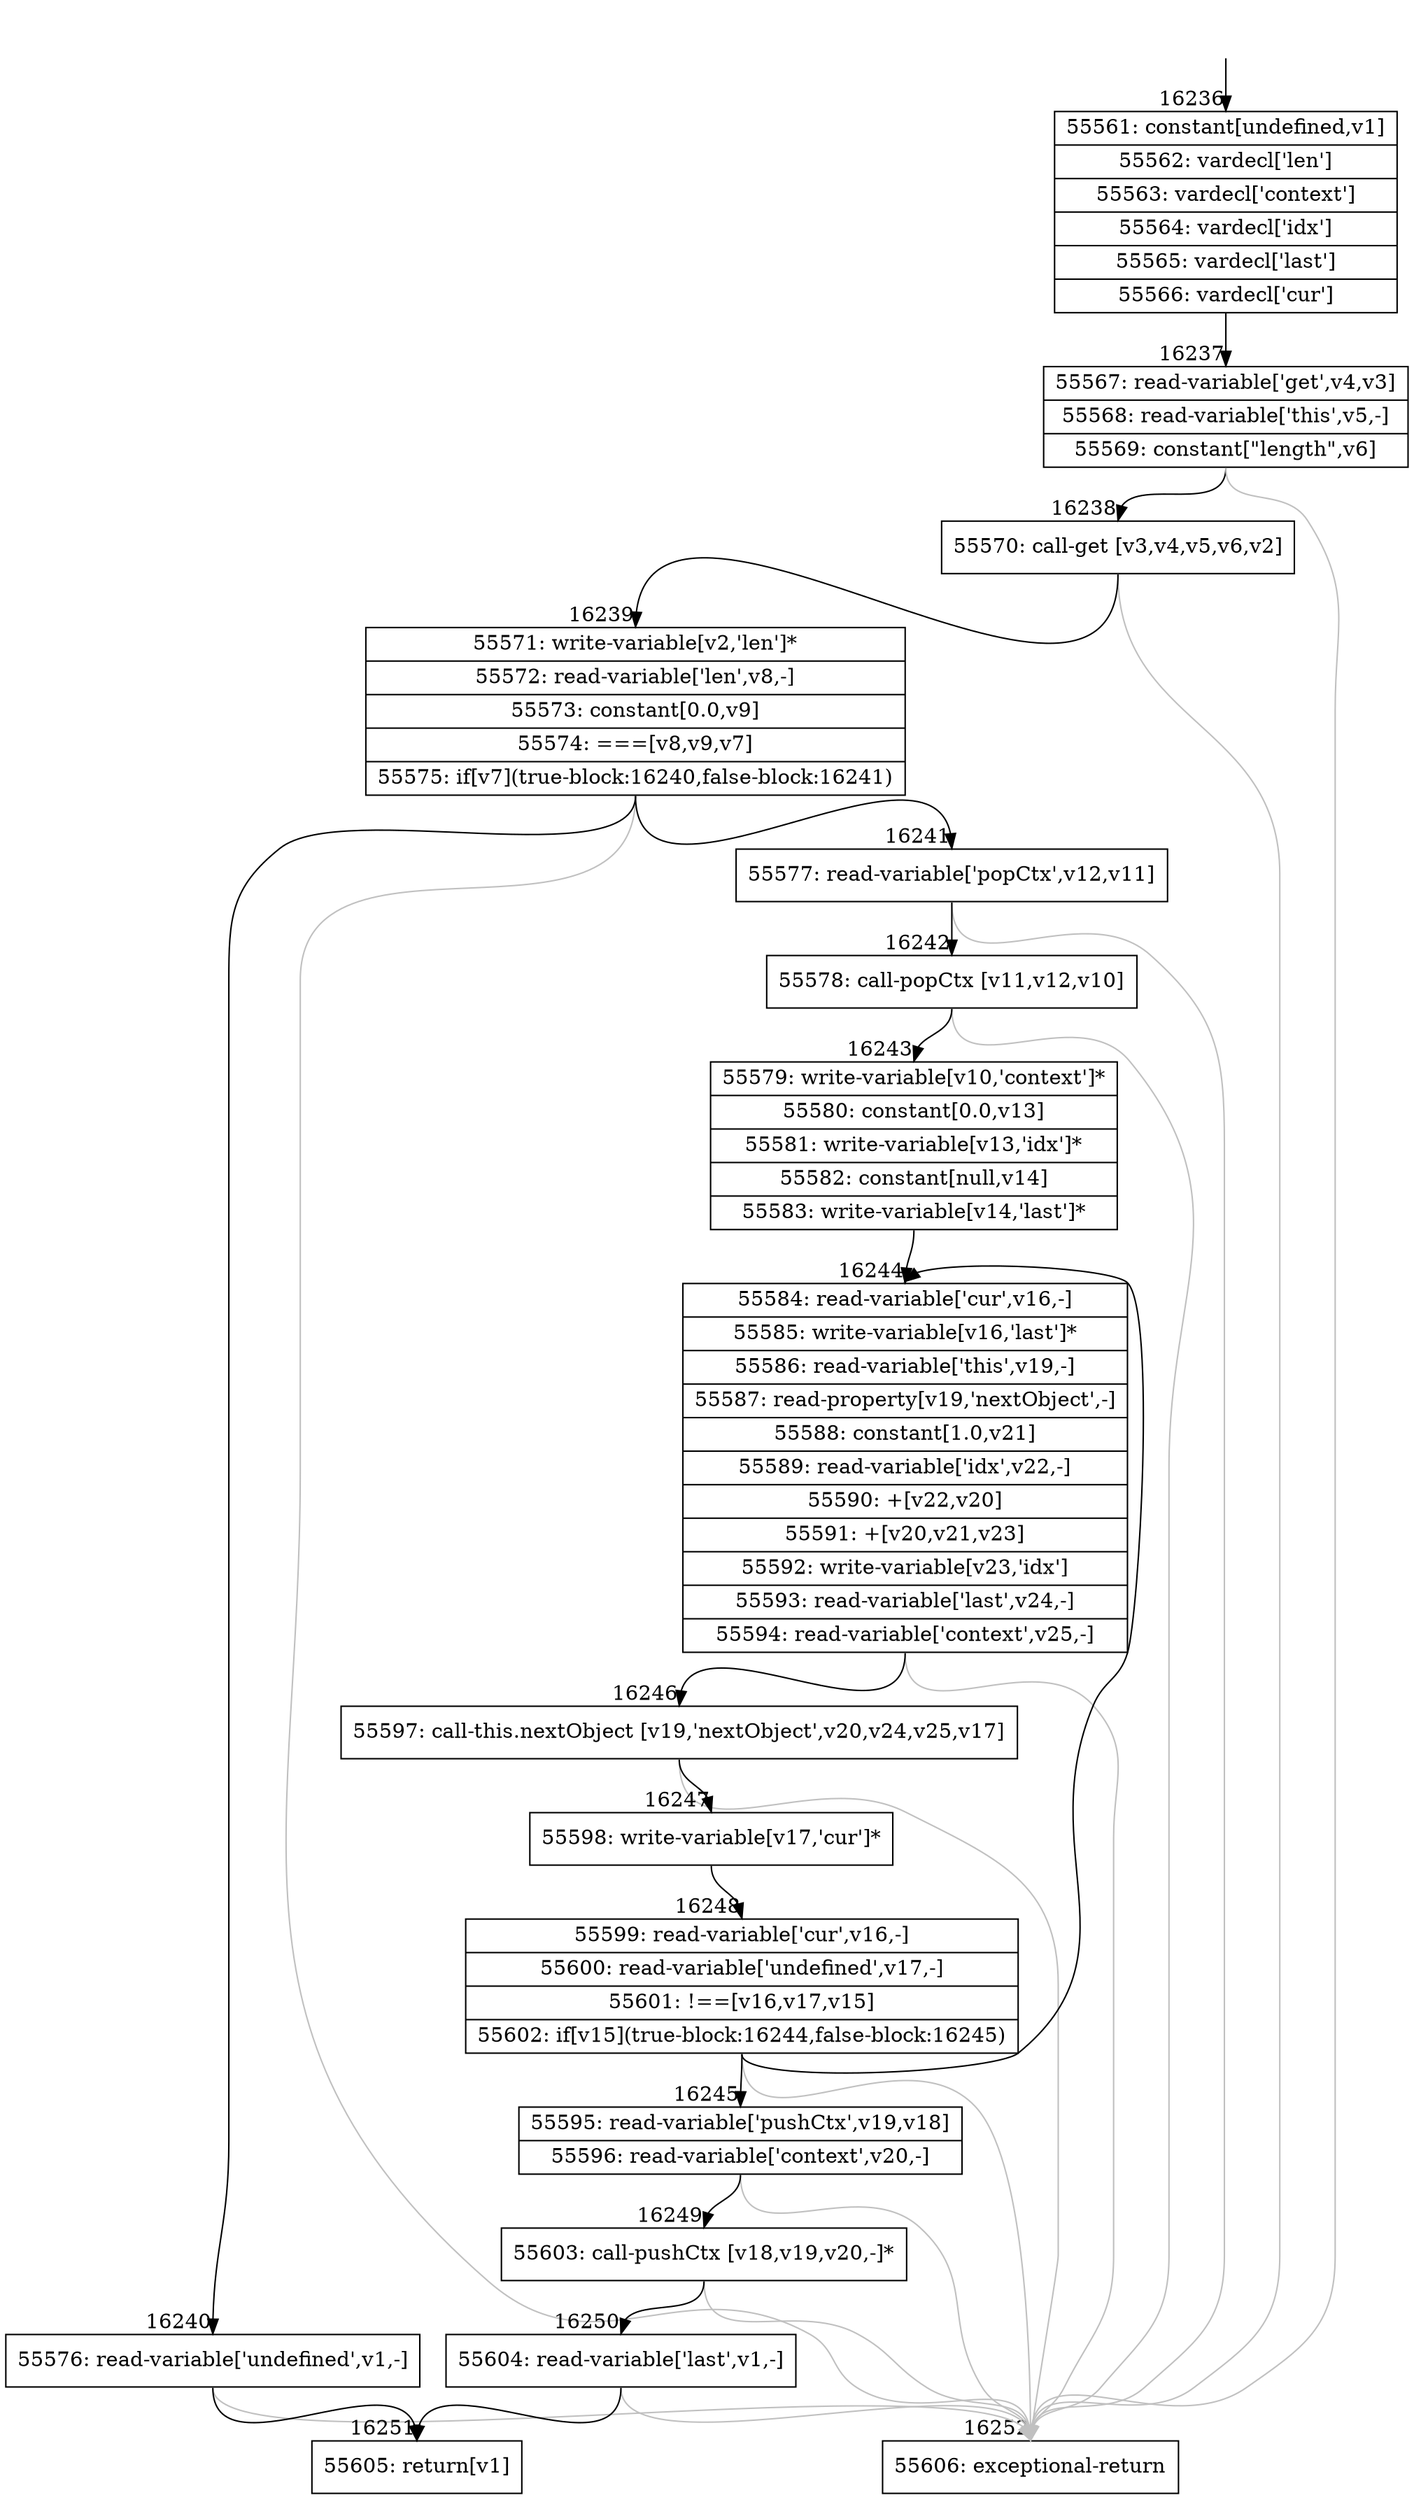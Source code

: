 digraph {
rankdir="TD"
BB_entry1381[shape=none,label=""];
BB_entry1381 -> BB16236 [tailport=s, headport=n, headlabel="    16236"]
BB16236 [shape=record label="{55561: constant[undefined,v1]|55562: vardecl['len']|55563: vardecl['context']|55564: vardecl['idx']|55565: vardecl['last']|55566: vardecl['cur']}" ] 
BB16236 -> BB16237 [tailport=s, headport=n, headlabel="      16237"]
BB16237 [shape=record label="{55567: read-variable['get',v4,v3]|55568: read-variable['this',v5,-]|55569: constant[\"length\",v6]}" ] 
BB16237 -> BB16238 [tailport=s, headport=n, headlabel="      16238"]
BB16237 -> BB16252 [tailport=s, headport=n, color=gray, headlabel="      16252"]
BB16238 [shape=record label="{55570: call-get [v3,v4,v5,v6,v2]}" ] 
BB16238 -> BB16239 [tailport=s, headport=n, headlabel="      16239"]
BB16238 -> BB16252 [tailport=s, headport=n, color=gray]
BB16239 [shape=record label="{55571: write-variable[v2,'len']*|55572: read-variable['len',v8,-]|55573: constant[0.0,v9]|55574: ===[v8,v9,v7]|55575: if[v7](true-block:16240,false-block:16241)}" ] 
BB16239 -> BB16240 [tailport=s, headport=n, headlabel="      16240"]
BB16239 -> BB16241 [tailport=s, headport=n, headlabel="      16241"]
BB16239 -> BB16252 [tailport=s, headport=n, color=gray]
BB16240 [shape=record label="{55576: read-variable['undefined',v1,-]}" ] 
BB16240 -> BB16251 [tailport=s, headport=n, headlabel="      16251"]
BB16240 -> BB16252 [tailport=s, headport=n, color=gray]
BB16241 [shape=record label="{55577: read-variable['popCtx',v12,v11]}" ] 
BB16241 -> BB16242 [tailport=s, headport=n, headlabel="      16242"]
BB16241 -> BB16252 [tailport=s, headport=n, color=gray]
BB16242 [shape=record label="{55578: call-popCtx [v11,v12,v10]}" ] 
BB16242 -> BB16243 [tailport=s, headport=n, headlabel="      16243"]
BB16242 -> BB16252 [tailport=s, headport=n, color=gray]
BB16243 [shape=record label="{55579: write-variable[v10,'context']*|55580: constant[0.0,v13]|55581: write-variable[v13,'idx']*|55582: constant[null,v14]|55583: write-variable[v14,'last']*}" ] 
BB16243 -> BB16244 [tailport=s, headport=n, headlabel="      16244"]
BB16244 [shape=record label="{55584: read-variable['cur',v16,-]|55585: write-variable[v16,'last']*|55586: read-variable['this',v19,-]|55587: read-property[v19,'nextObject',-]|55588: constant[1.0,v21]|55589: read-variable['idx',v22,-]|55590: +[v22,v20]|55591: +[v20,v21,v23]|55592: write-variable[v23,'idx']|55593: read-variable['last',v24,-]|55594: read-variable['context',v25,-]}" ] 
BB16244 -> BB16246 [tailport=s, headport=n, headlabel="      16246"]
BB16244 -> BB16252 [tailport=s, headport=n, color=gray]
BB16245 [shape=record label="{55595: read-variable['pushCtx',v19,v18]|55596: read-variable['context',v20,-]}" ] 
BB16245 -> BB16249 [tailport=s, headport=n, headlabel="      16249"]
BB16245 -> BB16252 [tailport=s, headport=n, color=gray]
BB16246 [shape=record label="{55597: call-this.nextObject [v19,'nextObject',v20,v24,v25,v17]}" ] 
BB16246 -> BB16247 [tailport=s, headport=n, headlabel="      16247"]
BB16246 -> BB16252 [tailport=s, headport=n, color=gray]
BB16247 [shape=record label="{55598: write-variable[v17,'cur']*}" ] 
BB16247 -> BB16248 [tailport=s, headport=n, headlabel="      16248"]
BB16248 [shape=record label="{55599: read-variable['cur',v16,-]|55600: read-variable['undefined',v17,-]|55601: !==[v16,v17,v15]|55602: if[v15](true-block:16244,false-block:16245)}" ] 
BB16248 -> BB16244 [tailport=s, headport=n]
BB16248 -> BB16245 [tailport=s, headport=n, headlabel="      16245"]
BB16248 -> BB16252 [tailport=s, headport=n, color=gray]
BB16249 [shape=record label="{55603: call-pushCtx [v18,v19,v20,-]*}" ] 
BB16249 -> BB16250 [tailport=s, headport=n, headlabel="      16250"]
BB16249 -> BB16252 [tailport=s, headport=n, color=gray]
BB16250 [shape=record label="{55604: read-variable['last',v1,-]}" ] 
BB16250 -> BB16251 [tailport=s, headport=n]
BB16250 -> BB16252 [tailport=s, headport=n, color=gray]
BB16251 [shape=record label="{55605: return[v1]}" ] 
BB16252 [shape=record label="{55606: exceptional-return}" ] 
//#$~ 30253
}
